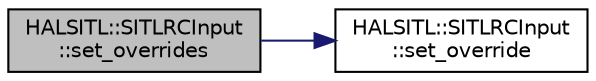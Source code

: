 digraph "HALSITL::SITLRCInput::set_overrides"
{
 // INTERACTIVE_SVG=YES
  edge [fontname="Helvetica",fontsize="10",labelfontname="Helvetica",labelfontsize="10"];
  node [fontname="Helvetica",fontsize="10",shape=record];
  rankdir="LR";
  Node1 [label="HALSITL::SITLRCInput\l::set_overrides",height=0.2,width=0.4,color="black", fillcolor="grey75", style="filled" fontcolor="black"];
  Node1 -> Node2 [color="midnightblue",fontsize="10",style="solid",fontname="Helvetica"];
  Node2 [label="HALSITL::SITLRCInput\l::set_override",height=0.2,width=0.4,color="black", fillcolor="white", style="filled",URL="$classHALSITL_1_1SITLRCInput.html#a99ce6ef2d27efde17257cde0bf49b506"];
}
